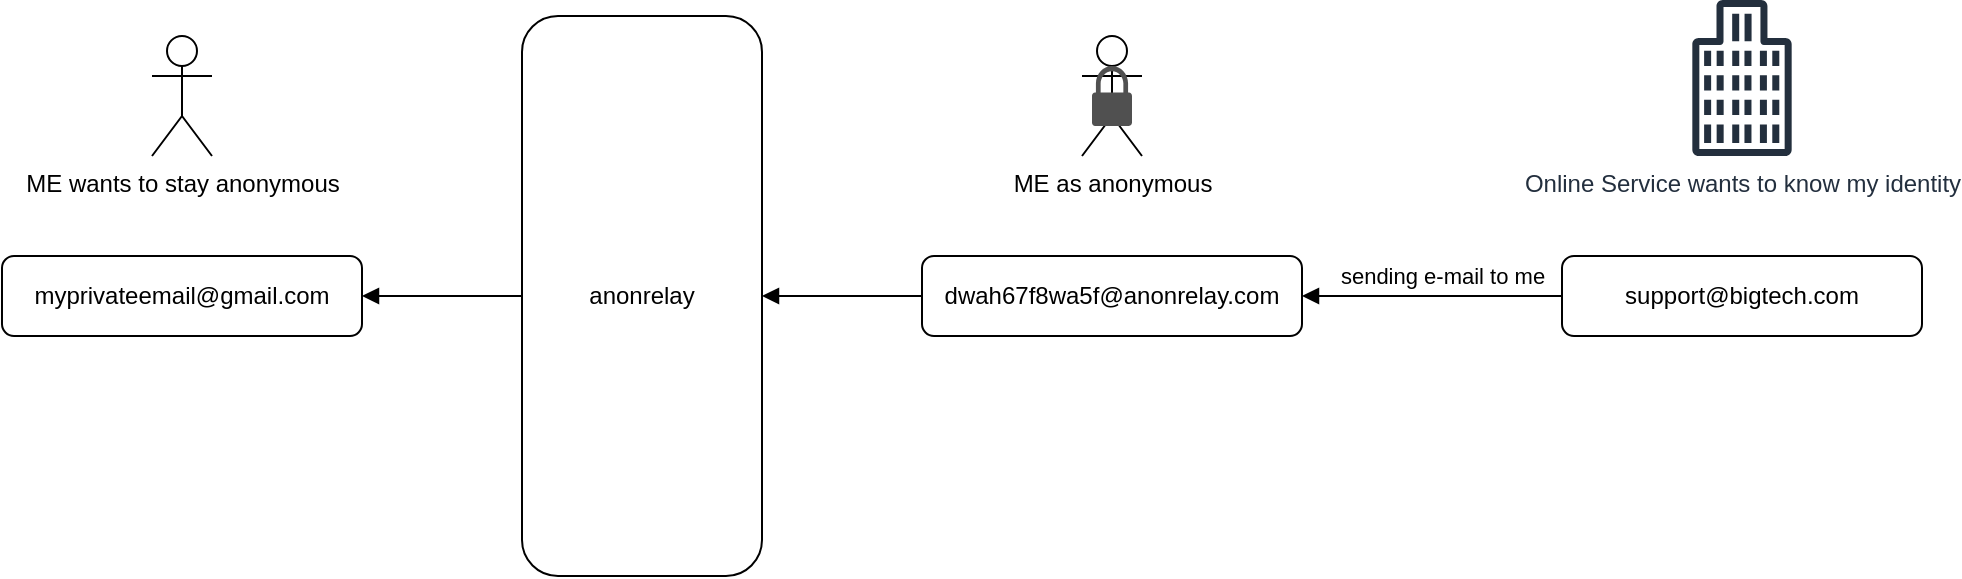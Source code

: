 <mxfile version="16.2.4" type="device"><diagram id="_Z2kApXq3PyJMO7phDhX" name="Scenario"><mxGraphModel dx="1981" dy="927" grid="1" gridSize="10" guides="1" tooltips="1" connect="1" arrows="1" fold="1" page="1" pageScale="1" pageWidth="827" pageHeight="1169" math="0" shadow="0"><root><mxCell id="0"/><mxCell id="1" parent="0"/><mxCell id="w_5rYc17hLRVcNCMERLB-14" value="myprivateemail@gmail.com" style="rounded=1;whiteSpace=wrap;html=1;" vertex="1" parent="1"><mxGeometry x="-60" y="700" width="180" height="40" as="geometry"/></mxCell><mxCell id="w_5rYc17hLRVcNCMERLB-25" style="edgeStyle=orthogonalEdgeStyle;rounded=0;orthogonalLoop=1;jettySize=auto;html=1;exitX=0;exitY=0.5;exitDx=0;exitDy=0;entryX=1;entryY=0.5;entryDx=0;entryDy=0;startArrow=none;startFill=0;endArrow=block;endFill=1;" edge="1" parent="1" source="w_5rYc17hLRVcNCMERLB-15" target="w_5rYc17hLRVcNCMERLB-14"><mxGeometry relative="1" as="geometry"/></mxCell><mxCell id="w_5rYc17hLRVcNCMERLB-15" value="anonrelay" style="rounded=1;whiteSpace=wrap;html=1;" vertex="1" parent="1"><mxGeometry x="200" y="580" width="120" height="280" as="geometry"/></mxCell><mxCell id="w_5rYc17hLRVcNCMERLB-16" value="ME wants to stay anonymous" style="shape=umlActor;verticalLabelPosition=bottom;verticalAlign=top;html=1;outlineConnect=0;" vertex="1" parent="1"><mxGeometry x="15" y="590" width="30" height="60" as="geometry"/></mxCell><mxCell id="w_5rYc17hLRVcNCMERLB-17" value="Online Service wants to know my identity" style="sketch=0;outlineConnect=0;fontColor=#232F3E;gradientColor=none;fillColor=#232F3D;strokeColor=none;dashed=0;verticalLabelPosition=bottom;verticalAlign=top;align=center;html=1;fontSize=12;fontStyle=0;aspect=fixed;pointerEvents=1;shape=mxgraph.aws4.office_building;" vertex="1" parent="1"><mxGeometry x="785" y="572" width="50" height="78" as="geometry"/></mxCell><mxCell id="w_5rYc17hLRVcNCMERLB-23" style="edgeStyle=orthogonalEdgeStyle;rounded=0;orthogonalLoop=1;jettySize=auto;html=1;exitX=0;exitY=0.5;exitDx=0;exitDy=0;entryX=1;entryY=0.5;entryDx=0;entryDy=0;startArrow=none;startFill=0;endArrow=block;endFill=1;" edge="1" parent="1" source="w_5rYc17hLRVcNCMERLB-18" target="w_5rYc17hLRVcNCMERLB-19"><mxGeometry relative="1" as="geometry"/></mxCell><mxCell id="w_5rYc17hLRVcNCMERLB-26" value="sending e-mail to me" style="edgeLabel;html=1;align=center;verticalAlign=middle;resizable=0;points=[];" vertex="1" connectable="0" parent="w_5rYc17hLRVcNCMERLB-23"><mxGeometry x="0.172" relative="1" as="geometry"><mxPoint x="16" y="-10" as="offset"/></mxGeometry></mxCell><mxCell id="w_5rYc17hLRVcNCMERLB-18" value="support@bigtech.com" style="rounded=1;whiteSpace=wrap;html=1;" vertex="1" parent="1"><mxGeometry x="720" y="700" width="180" height="40" as="geometry"/></mxCell><mxCell id="w_5rYc17hLRVcNCMERLB-24" style="edgeStyle=orthogonalEdgeStyle;rounded=0;orthogonalLoop=1;jettySize=auto;html=1;exitX=0;exitY=0.5;exitDx=0;exitDy=0;entryX=1;entryY=0.5;entryDx=0;entryDy=0;startArrow=none;startFill=0;endArrow=block;endFill=1;" edge="1" parent="1" source="w_5rYc17hLRVcNCMERLB-19" target="w_5rYc17hLRVcNCMERLB-15"><mxGeometry relative="1" as="geometry"/></mxCell><mxCell id="w_5rYc17hLRVcNCMERLB-19" value="dwah67f8wa5f@anonrelay.com" style="rounded=1;whiteSpace=wrap;html=1;" vertex="1" parent="1"><mxGeometry x="400" y="700" width="190" height="40" as="geometry"/></mxCell><mxCell id="w_5rYc17hLRVcNCMERLB-20" value="ME as anonymous" style="shape=umlActor;verticalLabelPosition=bottom;verticalAlign=top;html=1;outlineConnect=0;" vertex="1" parent="1"><mxGeometry x="480" y="590" width="30" height="60" as="geometry"/></mxCell><mxCell id="w_5rYc17hLRVcNCMERLB-21" value="" style="sketch=0;pointerEvents=1;shadow=0;dashed=0;html=1;strokeColor=none;fillColor=#505050;labelPosition=center;verticalLabelPosition=bottom;verticalAlign=top;outlineConnect=0;align=center;shape=mxgraph.office.security.lock_protected;" vertex="1" parent="1"><mxGeometry x="485" y="605" width="20" height="30" as="geometry"/></mxCell></root></mxGraphModel></diagram></mxfile>